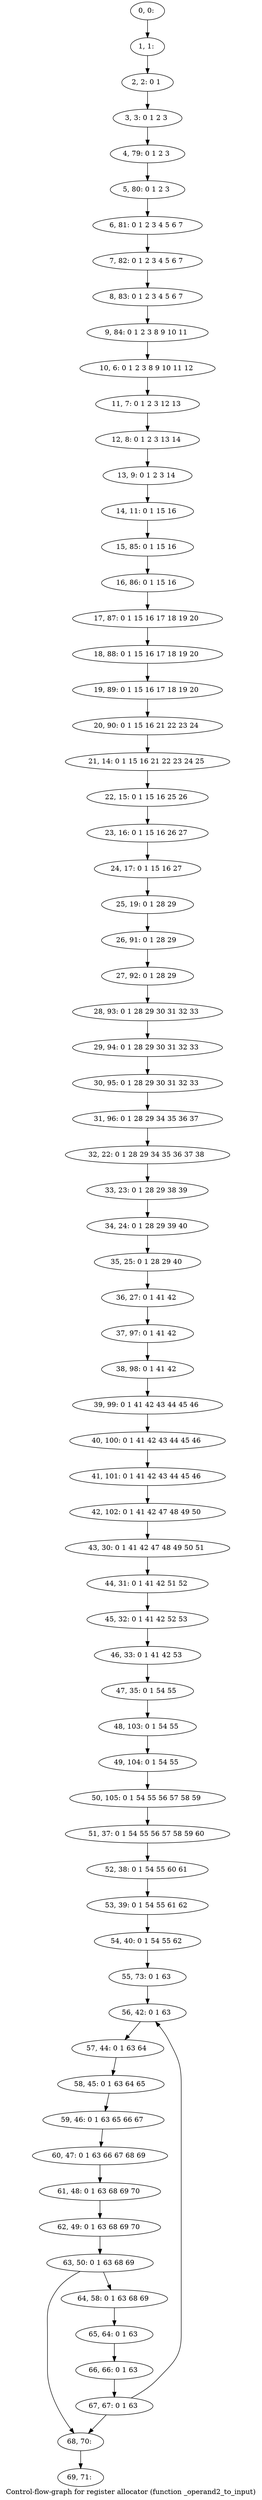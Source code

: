 digraph G {
graph [label="Control-flow-graph for register allocator (function _operand2_to_input)"]
0[label="0, 0: "];
1[label="1, 1: "];
2[label="2, 2: 0 1 "];
3[label="3, 3: 0 1 2 3 "];
4[label="4, 79: 0 1 2 3 "];
5[label="5, 80: 0 1 2 3 "];
6[label="6, 81: 0 1 2 3 4 5 6 7 "];
7[label="7, 82: 0 1 2 3 4 5 6 7 "];
8[label="8, 83: 0 1 2 3 4 5 6 7 "];
9[label="9, 84: 0 1 2 3 8 9 10 11 "];
10[label="10, 6: 0 1 2 3 8 9 10 11 12 "];
11[label="11, 7: 0 1 2 3 12 13 "];
12[label="12, 8: 0 1 2 3 13 14 "];
13[label="13, 9: 0 1 2 3 14 "];
14[label="14, 11: 0 1 15 16 "];
15[label="15, 85: 0 1 15 16 "];
16[label="16, 86: 0 1 15 16 "];
17[label="17, 87: 0 1 15 16 17 18 19 20 "];
18[label="18, 88: 0 1 15 16 17 18 19 20 "];
19[label="19, 89: 0 1 15 16 17 18 19 20 "];
20[label="20, 90: 0 1 15 16 21 22 23 24 "];
21[label="21, 14: 0 1 15 16 21 22 23 24 25 "];
22[label="22, 15: 0 1 15 16 25 26 "];
23[label="23, 16: 0 1 15 16 26 27 "];
24[label="24, 17: 0 1 15 16 27 "];
25[label="25, 19: 0 1 28 29 "];
26[label="26, 91: 0 1 28 29 "];
27[label="27, 92: 0 1 28 29 "];
28[label="28, 93: 0 1 28 29 30 31 32 33 "];
29[label="29, 94: 0 1 28 29 30 31 32 33 "];
30[label="30, 95: 0 1 28 29 30 31 32 33 "];
31[label="31, 96: 0 1 28 29 34 35 36 37 "];
32[label="32, 22: 0 1 28 29 34 35 36 37 38 "];
33[label="33, 23: 0 1 28 29 38 39 "];
34[label="34, 24: 0 1 28 29 39 40 "];
35[label="35, 25: 0 1 28 29 40 "];
36[label="36, 27: 0 1 41 42 "];
37[label="37, 97: 0 1 41 42 "];
38[label="38, 98: 0 1 41 42 "];
39[label="39, 99: 0 1 41 42 43 44 45 46 "];
40[label="40, 100: 0 1 41 42 43 44 45 46 "];
41[label="41, 101: 0 1 41 42 43 44 45 46 "];
42[label="42, 102: 0 1 41 42 47 48 49 50 "];
43[label="43, 30: 0 1 41 42 47 48 49 50 51 "];
44[label="44, 31: 0 1 41 42 51 52 "];
45[label="45, 32: 0 1 41 42 52 53 "];
46[label="46, 33: 0 1 41 42 53 "];
47[label="47, 35: 0 1 54 55 "];
48[label="48, 103: 0 1 54 55 "];
49[label="49, 104: 0 1 54 55 "];
50[label="50, 105: 0 1 54 55 56 57 58 59 "];
51[label="51, 37: 0 1 54 55 56 57 58 59 60 "];
52[label="52, 38: 0 1 54 55 60 61 "];
53[label="53, 39: 0 1 54 55 61 62 "];
54[label="54, 40: 0 1 54 55 62 "];
55[label="55, 73: 0 1 63 "];
56[label="56, 42: 0 1 63 "];
57[label="57, 44: 0 1 63 64 "];
58[label="58, 45: 0 1 63 64 65 "];
59[label="59, 46: 0 1 63 65 66 67 "];
60[label="60, 47: 0 1 63 66 67 68 69 "];
61[label="61, 48: 0 1 63 68 69 70 "];
62[label="62, 49: 0 1 63 68 69 70 "];
63[label="63, 50: 0 1 63 68 69 "];
64[label="64, 58: 0 1 63 68 69 "];
65[label="65, 64: 0 1 63 "];
66[label="66, 66: 0 1 63 "];
67[label="67, 67: 0 1 63 "];
68[label="68, 70: "];
69[label="69, 71: "];
0->1 ;
1->2 ;
2->3 ;
3->4 ;
4->5 ;
5->6 ;
6->7 ;
7->8 ;
8->9 ;
9->10 ;
10->11 ;
11->12 ;
12->13 ;
13->14 ;
14->15 ;
15->16 ;
16->17 ;
17->18 ;
18->19 ;
19->20 ;
20->21 ;
21->22 ;
22->23 ;
23->24 ;
24->25 ;
25->26 ;
26->27 ;
27->28 ;
28->29 ;
29->30 ;
30->31 ;
31->32 ;
32->33 ;
33->34 ;
34->35 ;
35->36 ;
36->37 ;
37->38 ;
38->39 ;
39->40 ;
40->41 ;
41->42 ;
42->43 ;
43->44 ;
44->45 ;
45->46 ;
46->47 ;
47->48 ;
48->49 ;
49->50 ;
50->51 ;
51->52 ;
52->53 ;
53->54 ;
54->55 ;
55->56 ;
56->57 ;
57->58 ;
58->59 ;
59->60 ;
60->61 ;
61->62 ;
62->63 ;
63->64 ;
63->68 ;
64->65 ;
65->66 ;
66->67 ;
67->68 ;
67->56 ;
68->69 ;
}
